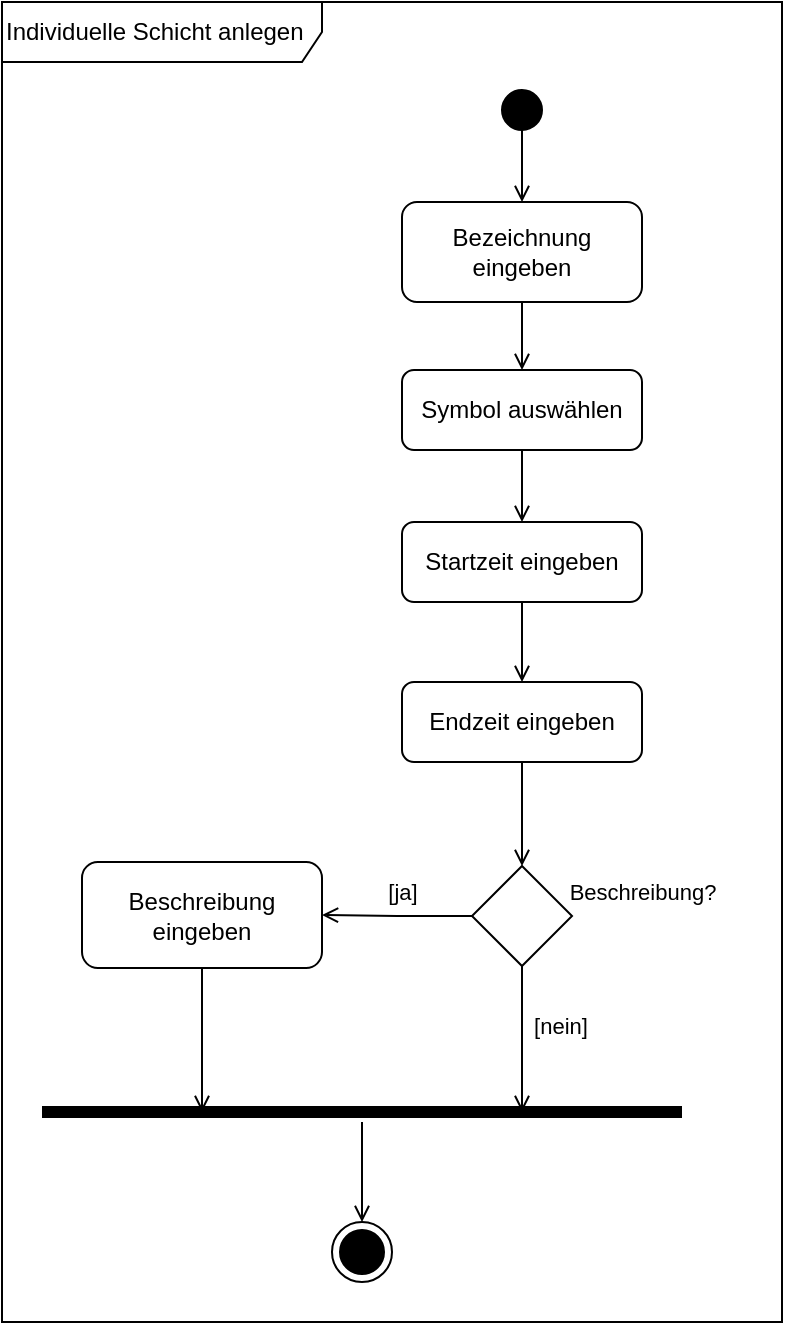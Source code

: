 <mxfile version="24.4.4" type="github">
  <diagram name="Seite-1" id="6TWZkrGFnJNyo3eU7zf7">
    <mxGraphModel dx="1436" dy="727" grid="1" gridSize="10" guides="1" tooltips="1" connect="1" arrows="1" fold="1" page="1" pageScale="1" pageWidth="840" pageHeight="1000" math="0" shadow="0">
      <root>
        <mxCell id="0" />
        <mxCell id="1" parent="0" />
        <mxCell id="zQ9of0heOYMWUSIYJV7x-1" value="Individuelle Schicht anlegen" style="shape=umlFrame;whiteSpace=wrap;html=1;pointerEvents=0;width=160;height=30;align=left;" vertex="1" parent="1">
          <mxGeometry x="20" y="50" width="390" height="660" as="geometry" />
        </mxCell>
        <mxCell id="zQ9of0heOYMWUSIYJV7x-9" style="edgeStyle=orthogonalEdgeStyle;rounded=0;orthogonalLoop=1;jettySize=auto;html=1;entryX=0.5;entryY=0;entryDx=0;entryDy=0;endArrow=open;endFill=0;" edge="1" parent="1" source="zQ9of0heOYMWUSIYJV7x-2" target="zQ9of0heOYMWUSIYJV7x-4">
          <mxGeometry relative="1" as="geometry" />
        </mxCell>
        <mxCell id="zQ9of0heOYMWUSIYJV7x-2" value="" style="ellipse;fillColor=strokeColor;html=1;" vertex="1" parent="1">
          <mxGeometry x="270" y="94" width="20" height="20" as="geometry" />
        </mxCell>
        <mxCell id="zQ9of0heOYMWUSIYJV7x-10" style="edgeStyle=orthogonalEdgeStyle;rounded=0;orthogonalLoop=1;jettySize=auto;html=1;entryX=0.5;entryY=0;entryDx=0;entryDy=0;strokeColor=default;align=center;verticalAlign=middle;fontFamily=Helvetica;fontSize=11;fontColor=default;labelBackgroundColor=default;endArrow=open;endFill=0;" edge="1" parent="1" source="zQ9of0heOYMWUSIYJV7x-30" target="zQ9of0heOYMWUSIYJV7x-5">
          <mxGeometry relative="1" as="geometry" />
        </mxCell>
        <mxCell id="zQ9of0heOYMWUSIYJV7x-4" value="Bezeichnung eingeben" style="rounded=1;whiteSpace=wrap;html=1;" vertex="1" parent="1">
          <mxGeometry x="220" y="150" width="120" height="50" as="geometry" />
        </mxCell>
        <mxCell id="zQ9of0heOYMWUSIYJV7x-11" style="edgeStyle=orthogonalEdgeStyle;rounded=0;orthogonalLoop=1;jettySize=auto;html=1;entryX=0.5;entryY=0;entryDx=0;entryDy=0;strokeColor=default;align=center;verticalAlign=middle;fontFamily=Helvetica;fontSize=11;fontColor=default;labelBackgroundColor=default;endArrow=open;endFill=0;" edge="1" parent="1" source="zQ9of0heOYMWUSIYJV7x-5" target="zQ9of0heOYMWUSIYJV7x-6">
          <mxGeometry relative="1" as="geometry" />
        </mxCell>
        <mxCell id="zQ9of0heOYMWUSIYJV7x-5" value="Startzeit eingeben" style="rounded=1;whiteSpace=wrap;html=1;" vertex="1" parent="1">
          <mxGeometry x="220" y="310" width="120" height="40" as="geometry" />
        </mxCell>
        <mxCell id="zQ9of0heOYMWUSIYJV7x-12" style="edgeStyle=orthogonalEdgeStyle;rounded=0;orthogonalLoop=1;jettySize=auto;html=1;entryX=0.5;entryY=0;entryDx=0;entryDy=0;strokeColor=default;align=center;verticalAlign=middle;fontFamily=Helvetica;fontSize=11;fontColor=default;labelBackgroundColor=default;endArrow=open;endFill=0;" edge="1" parent="1" source="zQ9of0heOYMWUSIYJV7x-6" target="zQ9of0heOYMWUSIYJV7x-7">
          <mxGeometry relative="1" as="geometry" />
        </mxCell>
        <mxCell id="zQ9of0heOYMWUSIYJV7x-6" value="Endzeit eingeben" style="rounded=1;whiteSpace=wrap;html=1;" vertex="1" parent="1">
          <mxGeometry x="220" y="390" width="120" height="40" as="geometry" />
        </mxCell>
        <mxCell id="zQ9of0heOYMWUSIYJV7x-15" style="edgeStyle=orthogonalEdgeStyle;rounded=0;orthogonalLoop=1;jettySize=auto;html=1;entryX=0.75;entryY=0.5;entryDx=0;entryDy=0;strokeColor=default;align=center;verticalAlign=middle;fontFamily=Helvetica;fontSize=11;fontColor=default;labelBackgroundColor=default;endArrow=open;endFill=0;entryPerimeter=0;" edge="1" parent="1" source="zQ9of0heOYMWUSIYJV7x-7" target="zQ9of0heOYMWUSIYJV7x-21">
          <mxGeometry relative="1" as="geometry">
            <mxPoint x="280" y="590" as="targetPoint" />
          </mxGeometry>
        </mxCell>
        <mxCell id="zQ9of0heOYMWUSIYJV7x-16" style="edgeStyle=orthogonalEdgeStyle;rounded=0;orthogonalLoop=1;jettySize=auto;html=1;entryX=1;entryY=0.5;entryDx=0;entryDy=0;strokeColor=default;align=center;verticalAlign=middle;fontFamily=Helvetica;fontSize=11;fontColor=default;labelBackgroundColor=default;endArrow=open;endFill=0;" edge="1" parent="1" source="zQ9of0heOYMWUSIYJV7x-7" target="zQ9of0heOYMWUSIYJV7x-14">
          <mxGeometry relative="1" as="geometry" />
        </mxCell>
        <mxCell id="zQ9of0heOYMWUSIYJV7x-7" value="" style="rhombus;whiteSpace=wrap;html=1;" vertex="1" parent="1">
          <mxGeometry x="255" y="482" width="50" height="50" as="geometry" />
        </mxCell>
        <mxCell id="zQ9of0heOYMWUSIYJV7x-8" value="" style="ellipse;html=1;shape=endState;fillColor=strokeColor;" vertex="1" parent="1">
          <mxGeometry x="185" y="660" width="30" height="30" as="geometry" />
        </mxCell>
        <mxCell id="zQ9of0heOYMWUSIYJV7x-14" value="Beschreibung eingeben" style="rounded=1;whiteSpace=wrap;html=1;" vertex="1" parent="1">
          <mxGeometry x="60" y="480" width="120" height="53" as="geometry" />
        </mxCell>
        <mxCell id="zQ9of0heOYMWUSIYJV7x-26" style="edgeStyle=orthogonalEdgeStyle;rounded=0;orthogonalLoop=1;jettySize=auto;html=1;entryX=0.5;entryY=0;entryDx=0;entryDy=0;strokeColor=default;align=center;verticalAlign=middle;fontFamily=Helvetica;fontSize=11;fontColor=default;labelBackgroundColor=default;endArrow=open;endFill=0;" edge="1" parent="1" source="zQ9of0heOYMWUSIYJV7x-21" target="zQ9of0heOYMWUSIYJV7x-8">
          <mxGeometry relative="1" as="geometry" />
        </mxCell>
        <mxCell id="zQ9of0heOYMWUSIYJV7x-21" value="" style="shape=line;html=1;strokeWidth=6;strokeColor=#000000;align=center;verticalAlign=middle;fontFamily=Helvetica;fontSize=12;fontColor=default;labelBackgroundColor=default;fillColor=default;" vertex="1" parent="1">
          <mxGeometry x="40" y="600" width="320" height="10" as="geometry" />
        </mxCell>
        <mxCell id="zQ9of0heOYMWUSIYJV7x-23" style="edgeStyle=orthogonalEdgeStyle;rounded=0;orthogonalLoop=1;jettySize=auto;html=1;entryX=0.25;entryY=0.5;entryDx=0;entryDy=0;entryPerimeter=0;strokeColor=default;align=center;verticalAlign=middle;fontFamily=Helvetica;fontSize=11;fontColor=default;labelBackgroundColor=default;endArrow=open;endFill=0;" edge="1" parent="1" source="zQ9of0heOYMWUSIYJV7x-14" target="zQ9of0heOYMWUSIYJV7x-21">
          <mxGeometry relative="1" as="geometry" />
        </mxCell>
        <mxCell id="zQ9of0heOYMWUSIYJV7x-27" value="Beschreibung?" style="text;html=1;align=center;verticalAlign=middle;resizable=0;points=[];autosize=1;strokeColor=none;fillColor=none;fontFamily=Helvetica;fontSize=11;fontColor=default;labelBackgroundColor=default;" vertex="1" parent="1">
          <mxGeometry x="290" y="480" width="100" height="30" as="geometry" />
        </mxCell>
        <mxCell id="zQ9of0heOYMWUSIYJV7x-28" value="[ja]" style="text;html=1;align=center;verticalAlign=middle;resizable=0;points=[];autosize=1;strokeColor=none;fillColor=none;fontFamily=Helvetica;fontSize=11;fontColor=default;labelBackgroundColor=default;" vertex="1" parent="1">
          <mxGeometry x="200" y="480" width="40" height="30" as="geometry" />
        </mxCell>
        <mxCell id="zQ9of0heOYMWUSIYJV7x-29" value="[nein]" style="text;html=1;align=center;verticalAlign=middle;resizable=0;points=[];autosize=1;strokeColor=none;fillColor=none;fontFamily=Helvetica;fontSize=11;fontColor=default;labelBackgroundColor=default;" vertex="1" parent="1">
          <mxGeometry x="274" y="547" width="50" height="30" as="geometry" />
        </mxCell>
        <mxCell id="zQ9of0heOYMWUSIYJV7x-31" value="" style="edgeStyle=orthogonalEdgeStyle;rounded=0;orthogonalLoop=1;jettySize=auto;html=1;entryX=0.5;entryY=0;entryDx=0;entryDy=0;strokeColor=default;align=center;verticalAlign=middle;fontFamily=Helvetica;fontSize=11;fontColor=default;labelBackgroundColor=default;endArrow=open;endFill=0;" edge="1" parent="1" source="zQ9of0heOYMWUSIYJV7x-4" target="zQ9of0heOYMWUSIYJV7x-30">
          <mxGeometry relative="1" as="geometry">
            <mxPoint x="280" y="193" as="sourcePoint" />
            <mxPoint x="280" y="290" as="targetPoint" />
          </mxGeometry>
        </mxCell>
        <mxCell id="zQ9of0heOYMWUSIYJV7x-30" value="Symbol auswählen" style="rounded=1;whiteSpace=wrap;html=1;" vertex="1" parent="1">
          <mxGeometry x="220" y="234" width="120" height="40" as="geometry" />
        </mxCell>
      </root>
    </mxGraphModel>
  </diagram>
</mxfile>
